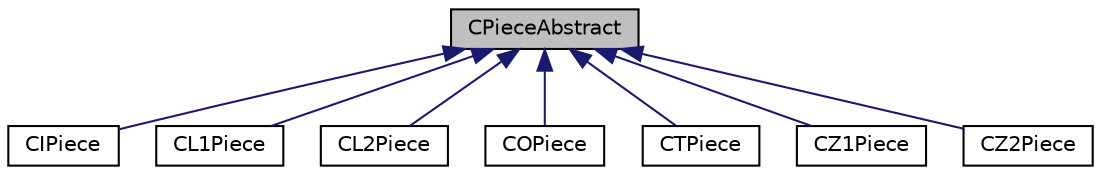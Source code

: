 digraph "CPieceAbstract"
{
  edge [fontname="Helvetica",fontsize="10",labelfontname="Helvetica",labelfontsize="10"];
  node [fontname="Helvetica",fontsize="10",shape=record];
  Node1 [label="CPieceAbstract",height=0.2,width=0.4,color="black", fillcolor="grey75", style="filled" fontcolor="black"];
  Node1 -> Node2 [dir="back",color="midnightblue",fontsize="10",style="solid",fontname="Helvetica"];
  Node2 [label="CIPiece",height=0.2,width=0.4,color="black", fillcolor="white", style="filled",URL="$class_c_i_piece.html"];
  Node1 -> Node3 [dir="back",color="midnightblue",fontsize="10",style="solid",fontname="Helvetica"];
  Node3 [label="CL1Piece",height=0.2,width=0.4,color="black", fillcolor="white", style="filled",URL="$class_c_l1_piece.html"];
  Node1 -> Node4 [dir="back",color="midnightblue",fontsize="10",style="solid",fontname="Helvetica"];
  Node4 [label="CL2Piece",height=0.2,width=0.4,color="black", fillcolor="white", style="filled",URL="$class_c_l2_piece.html"];
  Node1 -> Node5 [dir="back",color="midnightblue",fontsize="10",style="solid",fontname="Helvetica"];
  Node5 [label="COPiece",height=0.2,width=0.4,color="black", fillcolor="white", style="filled",URL="$class_c_o_piece.html"];
  Node1 -> Node6 [dir="back",color="midnightblue",fontsize="10",style="solid",fontname="Helvetica"];
  Node6 [label="CTPiece",height=0.2,width=0.4,color="black", fillcolor="white", style="filled",URL="$class_c_t_piece.html"];
  Node1 -> Node7 [dir="back",color="midnightblue",fontsize="10",style="solid",fontname="Helvetica"];
  Node7 [label="CZ1Piece",height=0.2,width=0.4,color="black", fillcolor="white", style="filled",URL="$class_c_z1_piece.html"];
  Node1 -> Node8 [dir="back",color="midnightblue",fontsize="10",style="solid",fontname="Helvetica"];
  Node8 [label="CZ2Piece",height=0.2,width=0.4,color="black", fillcolor="white", style="filled",URL="$class_c_z2_piece.html"];
}
